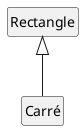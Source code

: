 @startuml

'-----------------------------------
' UML concepts illustrated
' JMB 2014
'-----------------------------------

hide circle
hide empty members
hide empty methods


class Rectangle {
}

class Carré {
}

Rectangle <|-- Carré

@enduml
